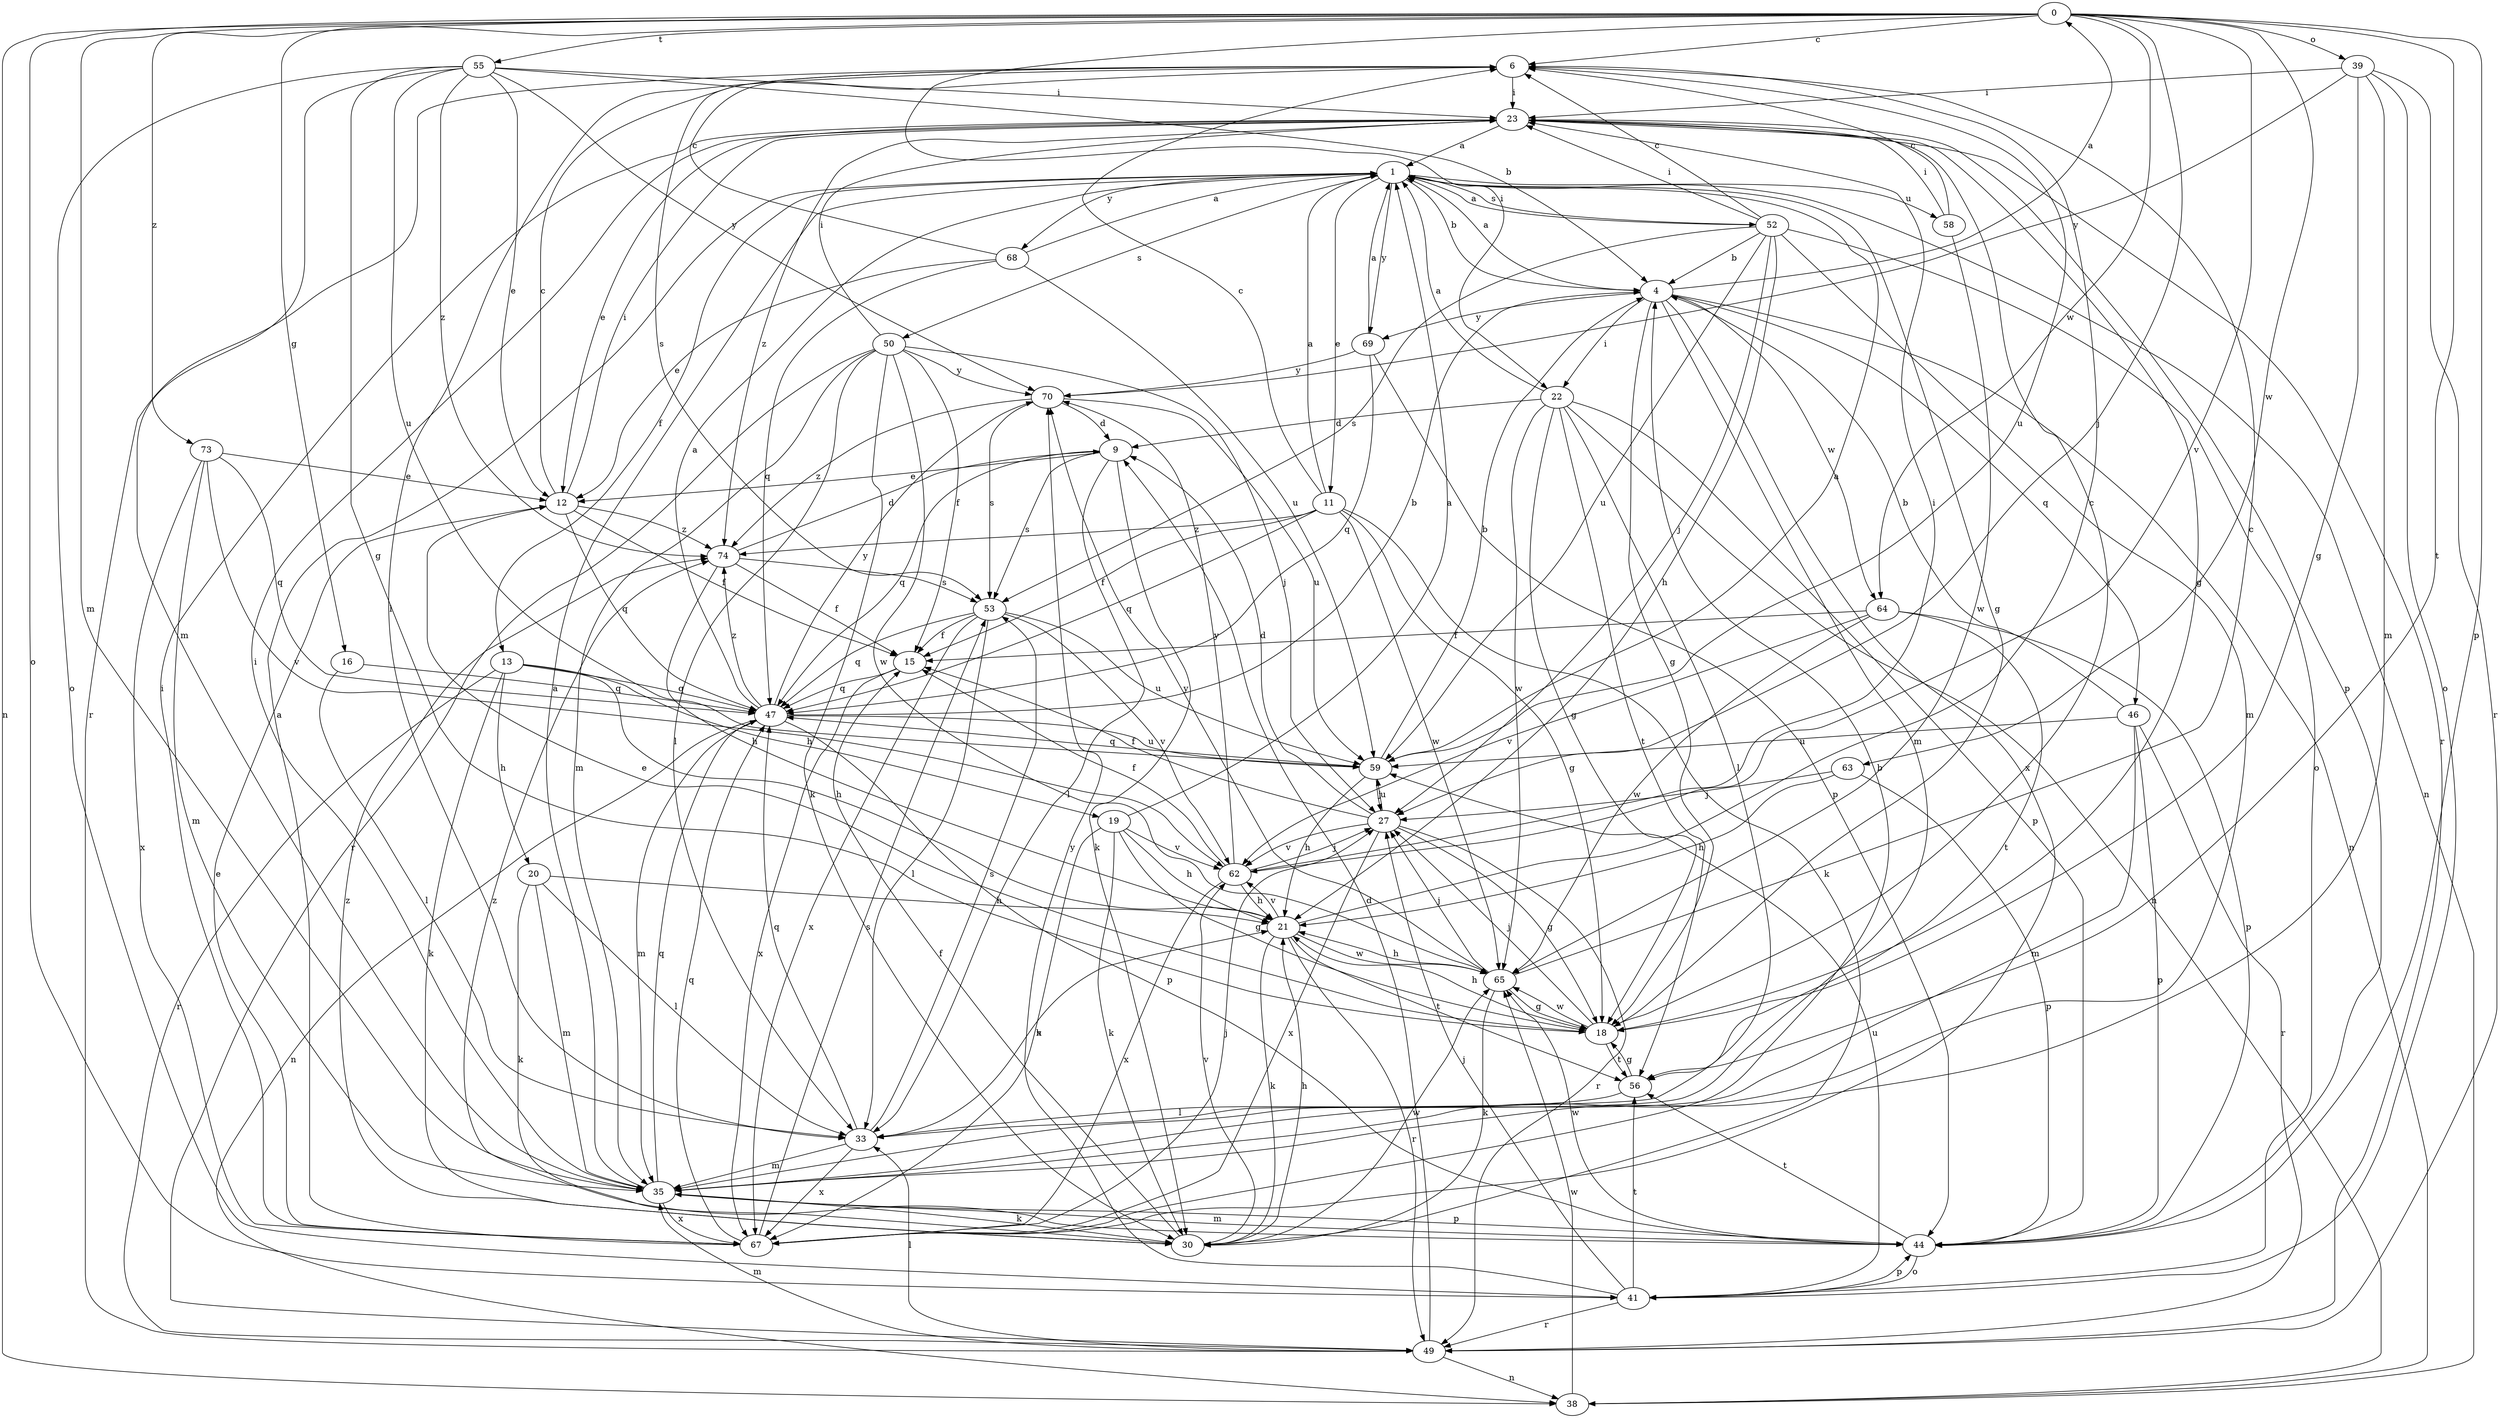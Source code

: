 strict digraph  {
0;
1;
4;
6;
9;
11;
12;
13;
15;
16;
18;
19;
20;
21;
22;
23;
27;
30;
33;
35;
38;
39;
41;
44;
46;
47;
49;
50;
52;
53;
55;
56;
58;
59;
62;
63;
64;
65;
67;
68;
69;
70;
73;
74;
0 -> 6  [label=c];
0 -> 16  [label=g];
0 -> 22  [label=i];
0 -> 27  [label=j];
0 -> 35  [label=m];
0 -> 38  [label=n];
0 -> 39  [label=o];
0 -> 41  [label=o];
0 -> 44  [label=p];
0 -> 55  [label=t];
0 -> 56  [label=t];
0 -> 62  [label=v];
0 -> 63  [label=w];
0 -> 64  [label=w];
0 -> 73  [label=z];
1 -> 4  [label=b];
1 -> 11  [label=e];
1 -> 13  [label=f];
1 -> 18  [label=g];
1 -> 38  [label=n];
1 -> 50  [label=s];
1 -> 52  [label=s];
1 -> 58  [label=u];
1 -> 68  [label=y];
1 -> 69  [label=y];
4 -> 0  [label=a];
4 -> 1  [label=a];
4 -> 18  [label=g];
4 -> 22  [label=i];
4 -> 35  [label=m];
4 -> 38  [label=n];
4 -> 46  [label=q];
4 -> 64  [label=w];
4 -> 67  [label=x];
4 -> 69  [label=y];
6 -> 23  [label=i];
6 -> 33  [label=l];
6 -> 49  [label=r];
6 -> 53  [label=s];
6 -> 59  [label=u];
9 -> 12  [label=e];
9 -> 30  [label=k];
9 -> 33  [label=l];
9 -> 47  [label=q];
9 -> 53  [label=s];
11 -> 1  [label=a];
11 -> 6  [label=c];
11 -> 15  [label=f];
11 -> 18  [label=g];
11 -> 30  [label=k];
11 -> 47  [label=q];
11 -> 65  [label=w];
11 -> 74  [label=z];
12 -> 6  [label=c];
12 -> 15  [label=f];
12 -> 23  [label=i];
12 -> 47  [label=q];
12 -> 74  [label=z];
13 -> 19  [label=h];
13 -> 20  [label=h];
13 -> 21  [label=h];
13 -> 30  [label=k];
13 -> 47  [label=q];
13 -> 49  [label=r];
15 -> 47  [label=q];
15 -> 67  [label=x];
16 -> 33  [label=l];
16 -> 47  [label=q];
18 -> 12  [label=e];
18 -> 21  [label=h];
18 -> 23  [label=i];
18 -> 27  [label=j];
18 -> 56  [label=t];
18 -> 65  [label=w];
19 -> 1  [label=a];
19 -> 18  [label=g];
19 -> 21  [label=h];
19 -> 30  [label=k];
19 -> 62  [label=v];
19 -> 67  [label=x];
20 -> 21  [label=h];
20 -> 30  [label=k];
20 -> 33  [label=l];
20 -> 35  [label=m];
21 -> 6  [label=c];
21 -> 30  [label=k];
21 -> 49  [label=r];
21 -> 56  [label=t];
21 -> 62  [label=v];
21 -> 65  [label=w];
22 -> 1  [label=a];
22 -> 9  [label=d];
22 -> 18  [label=g];
22 -> 33  [label=l];
22 -> 38  [label=n];
22 -> 44  [label=p];
22 -> 56  [label=t];
22 -> 65  [label=w];
23 -> 1  [label=a];
23 -> 12  [label=e];
23 -> 18  [label=g];
23 -> 44  [label=p];
23 -> 49  [label=r];
23 -> 74  [label=z];
27 -> 9  [label=d];
27 -> 15  [label=f];
27 -> 18  [label=g];
27 -> 49  [label=r];
27 -> 59  [label=u];
27 -> 62  [label=v];
27 -> 67  [label=x];
30 -> 15  [label=f];
30 -> 21  [label=h];
30 -> 62  [label=v];
30 -> 65  [label=w];
30 -> 74  [label=z];
33 -> 21  [label=h];
33 -> 35  [label=m];
33 -> 47  [label=q];
33 -> 53  [label=s];
33 -> 67  [label=x];
35 -> 1  [label=a];
35 -> 23  [label=i];
35 -> 30  [label=k];
35 -> 44  [label=p];
35 -> 47  [label=q];
35 -> 67  [label=x];
38 -> 65  [label=w];
39 -> 18  [label=g];
39 -> 23  [label=i];
39 -> 35  [label=m];
39 -> 41  [label=o];
39 -> 49  [label=r];
39 -> 70  [label=y];
41 -> 27  [label=j];
41 -> 44  [label=p];
41 -> 49  [label=r];
41 -> 56  [label=t];
41 -> 59  [label=u];
41 -> 70  [label=y];
44 -> 35  [label=m];
44 -> 41  [label=o];
44 -> 56  [label=t];
44 -> 65  [label=w];
44 -> 74  [label=z];
46 -> 4  [label=b];
46 -> 35  [label=m];
46 -> 44  [label=p];
46 -> 49  [label=r];
46 -> 59  [label=u];
47 -> 1  [label=a];
47 -> 4  [label=b];
47 -> 35  [label=m];
47 -> 38  [label=n];
47 -> 44  [label=p];
47 -> 59  [label=u];
47 -> 70  [label=y];
47 -> 74  [label=z];
49 -> 9  [label=d];
49 -> 33  [label=l];
49 -> 35  [label=m];
49 -> 38  [label=n];
50 -> 15  [label=f];
50 -> 23  [label=i];
50 -> 27  [label=j];
50 -> 30  [label=k];
50 -> 33  [label=l];
50 -> 35  [label=m];
50 -> 49  [label=r];
50 -> 65  [label=w];
50 -> 70  [label=y];
52 -> 1  [label=a];
52 -> 4  [label=b];
52 -> 6  [label=c];
52 -> 21  [label=h];
52 -> 23  [label=i];
52 -> 27  [label=j];
52 -> 35  [label=m];
52 -> 41  [label=o];
52 -> 53  [label=s];
52 -> 59  [label=u];
53 -> 15  [label=f];
53 -> 33  [label=l];
53 -> 47  [label=q];
53 -> 59  [label=u];
53 -> 62  [label=v];
53 -> 67  [label=x];
55 -> 4  [label=b];
55 -> 12  [label=e];
55 -> 18  [label=g];
55 -> 23  [label=i];
55 -> 35  [label=m];
55 -> 41  [label=o];
55 -> 59  [label=u];
55 -> 70  [label=y];
55 -> 74  [label=z];
56 -> 18  [label=g];
56 -> 33  [label=l];
58 -> 6  [label=c];
58 -> 23  [label=i];
58 -> 65  [label=w];
59 -> 1  [label=a];
59 -> 4  [label=b];
59 -> 21  [label=h];
59 -> 27  [label=j];
59 -> 47  [label=q];
62 -> 15  [label=f];
62 -> 21  [label=h];
62 -> 23  [label=i];
62 -> 27  [label=j];
62 -> 67  [label=x];
62 -> 70  [label=y];
63 -> 21  [label=h];
63 -> 27  [label=j];
63 -> 44  [label=p];
64 -> 15  [label=f];
64 -> 44  [label=p];
64 -> 56  [label=t];
64 -> 62  [label=v];
64 -> 65  [label=w];
65 -> 6  [label=c];
65 -> 18  [label=g];
65 -> 21  [label=h];
65 -> 27  [label=j];
65 -> 30  [label=k];
65 -> 70  [label=y];
67 -> 1  [label=a];
67 -> 4  [label=b];
67 -> 12  [label=e];
67 -> 23  [label=i];
67 -> 27  [label=j];
67 -> 47  [label=q];
67 -> 53  [label=s];
68 -> 1  [label=a];
68 -> 6  [label=c];
68 -> 12  [label=e];
68 -> 47  [label=q];
68 -> 59  [label=u];
69 -> 1  [label=a];
69 -> 44  [label=p];
69 -> 47  [label=q];
69 -> 70  [label=y];
70 -> 9  [label=d];
70 -> 53  [label=s];
70 -> 59  [label=u];
70 -> 74  [label=z];
73 -> 12  [label=e];
73 -> 35  [label=m];
73 -> 47  [label=q];
73 -> 62  [label=v];
73 -> 67  [label=x];
74 -> 9  [label=d];
74 -> 15  [label=f];
74 -> 21  [label=h];
74 -> 53  [label=s];
}

